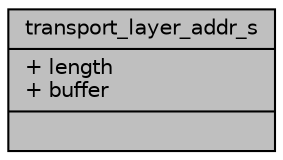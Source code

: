 digraph "transport_layer_addr_s"
{
 // LATEX_PDF_SIZE
  edge [fontname="Helvetica",fontsize="10",labelfontname="Helvetica",labelfontsize="10"];
  node [fontname="Helvetica",fontsize="10",shape=record];
  Node1 [label="{transport_layer_addr_s\n|+ length\l+ buffer\l|}",height=0.2,width=0.4,color="black", fillcolor="grey75", style="filled", fontcolor="black",tooltip=" "];
}
